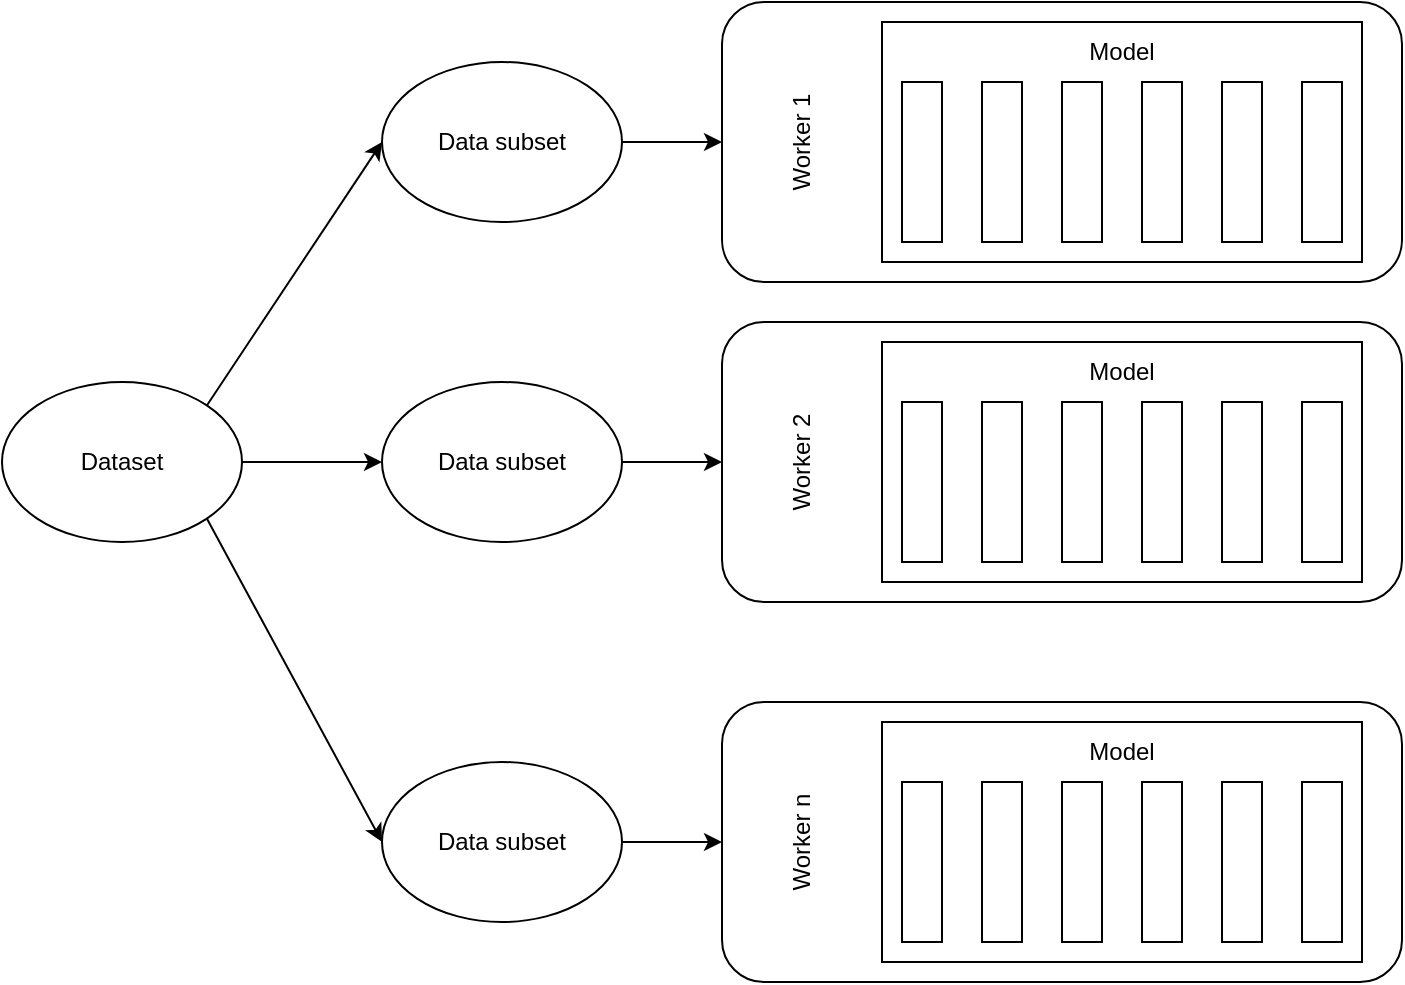 <mxfile version="20.6.0" type="github"><diagram id="6ZvBPVCkC7mr5-TferLe" name="Page-1"><mxGraphModel dx="2058" dy="1139" grid="1" gridSize="10" guides="1" tooltips="1" connect="1" arrows="1" fold="1" page="1" pageScale="1" pageWidth="850" pageHeight="1100" math="0" shadow="0"><root><mxCell id="0"/><mxCell id="1" parent="0"/><mxCell id="09wEj6gycqPAe4AzBepk-14" value="" style="rounded=1;whiteSpace=wrap;html=1;" vertex="1" parent="1"><mxGeometry x="420" y="210" width="340" height="140" as="geometry"/></mxCell><mxCell id="09wEj6gycqPAe4AzBepk-16" value="" style="rounded=0;whiteSpace=wrap;html=1;" vertex="1" parent="1"><mxGeometry x="500" y="220" width="240" height="120" as="geometry"/></mxCell><mxCell id="09wEj6gycqPAe4AzBepk-1" value="" style="rounded=0;whiteSpace=wrap;html=1;" vertex="1" parent="1"><mxGeometry x="510" y="250" width="20" height="80" as="geometry"/></mxCell><mxCell id="09wEj6gycqPAe4AzBepk-2" value="" style="rounded=0;whiteSpace=wrap;html=1;" vertex="1" parent="1"><mxGeometry x="550" y="250" width="20" height="80" as="geometry"/></mxCell><mxCell id="09wEj6gycqPAe4AzBepk-3" value="" style="rounded=0;whiteSpace=wrap;html=1;" vertex="1" parent="1"><mxGeometry x="590" y="250" width="20" height="80" as="geometry"/></mxCell><mxCell id="09wEj6gycqPAe4AzBepk-4" value="" style="rounded=0;whiteSpace=wrap;html=1;" vertex="1" parent="1"><mxGeometry x="630" y="250" width="20" height="80" as="geometry"/></mxCell><mxCell id="09wEj6gycqPAe4AzBepk-5" value="" style="rounded=0;whiteSpace=wrap;html=1;" vertex="1" parent="1"><mxGeometry x="670" y="250" width="20" height="80" as="geometry"/></mxCell><mxCell id="09wEj6gycqPAe4AzBepk-6" value="" style="rounded=0;whiteSpace=wrap;html=1;" vertex="1" parent="1"><mxGeometry x="710" y="250" width="20" height="80" as="geometry"/></mxCell><mxCell id="09wEj6gycqPAe4AzBepk-13" value="Model" style="text;html=1;strokeColor=none;fillColor=none;align=center;verticalAlign=middle;whiteSpace=wrap;rounded=0;" vertex="1" parent="1"><mxGeometry x="525" y="220" width="190" height="30" as="geometry"/></mxCell><mxCell id="09wEj6gycqPAe4AzBepk-15" value="Worker 1" style="text;html=1;strokeColor=none;fillColor=none;align=center;verticalAlign=middle;whiteSpace=wrap;rounded=0;rotation=-90;" vertex="1" parent="1"><mxGeometry x="430" y="265" width="60" height="30" as="geometry"/></mxCell><mxCell id="09wEj6gycqPAe4AzBepk-17" value="" style="rounded=1;whiteSpace=wrap;html=1;" vertex="1" parent="1"><mxGeometry x="420" y="370" width="340" height="140" as="geometry"/></mxCell><mxCell id="09wEj6gycqPAe4AzBepk-18" value="" style="rounded=0;whiteSpace=wrap;html=1;" vertex="1" parent="1"><mxGeometry x="500" y="380" width="240" height="120" as="geometry"/></mxCell><mxCell id="09wEj6gycqPAe4AzBepk-19" value="" style="rounded=0;whiteSpace=wrap;html=1;" vertex="1" parent="1"><mxGeometry x="510" y="410" width="20" height="80" as="geometry"/></mxCell><mxCell id="09wEj6gycqPAe4AzBepk-20" value="" style="rounded=0;whiteSpace=wrap;html=1;" vertex="1" parent="1"><mxGeometry x="550" y="410" width="20" height="80" as="geometry"/></mxCell><mxCell id="09wEj6gycqPAe4AzBepk-21" value="" style="rounded=0;whiteSpace=wrap;html=1;" vertex="1" parent="1"><mxGeometry x="590" y="410" width="20" height="80" as="geometry"/></mxCell><mxCell id="09wEj6gycqPAe4AzBepk-22" value="" style="rounded=0;whiteSpace=wrap;html=1;" vertex="1" parent="1"><mxGeometry x="630" y="410" width="20" height="80" as="geometry"/></mxCell><mxCell id="09wEj6gycqPAe4AzBepk-23" value="" style="rounded=0;whiteSpace=wrap;html=1;" vertex="1" parent="1"><mxGeometry x="670" y="410" width="20" height="80" as="geometry"/></mxCell><mxCell id="09wEj6gycqPAe4AzBepk-24" value="" style="rounded=0;whiteSpace=wrap;html=1;" vertex="1" parent="1"><mxGeometry x="710" y="410" width="20" height="80" as="geometry"/></mxCell><mxCell id="09wEj6gycqPAe4AzBepk-25" value="Model" style="text;html=1;strokeColor=none;fillColor=none;align=center;verticalAlign=middle;whiteSpace=wrap;rounded=0;" vertex="1" parent="1"><mxGeometry x="525" y="380" width="190" height="30" as="geometry"/></mxCell><mxCell id="09wEj6gycqPAe4AzBepk-26" value="Worker 2" style="text;html=1;strokeColor=none;fillColor=none;align=center;verticalAlign=middle;whiteSpace=wrap;rounded=0;rotation=-90;" vertex="1" parent="1"><mxGeometry x="430" y="425" width="60" height="30" as="geometry"/></mxCell><mxCell id="09wEj6gycqPAe4AzBepk-28" value="" style="shape=image;html=1;verticalAlign=top;verticalLabelPosition=bottom;labelBackgroundColor=#ffffff;imageAspect=0;aspect=fixed;image=https://cdn4.iconfinder.com/data/icons/essential-app-1/16/dot-more-menu-hide-128.png;rotation=90;" vertex="1" parent="1"><mxGeometry x="576" y="520" width="28" height="28" as="geometry"/></mxCell><mxCell id="09wEj6gycqPAe4AzBepk-29" value="" style="rounded=1;whiteSpace=wrap;html=1;" vertex="1" parent="1"><mxGeometry x="420" y="560" width="340" height="140" as="geometry"/></mxCell><mxCell id="09wEj6gycqPAe4AzBepk-30" value="" style="rounded=0;whiteSpace=wrap;html=1;" vertex="1" parent="1"><mxGeometry x="500" y="570" width="240" height="120" as="geometry"/></mxCell><mxCell id="09wEj6gycqPAe4AzBepk-31" value="" style="rounded=0;whiteSpace=wrap;html=1;" vertex="1" parent="1"><mxGeometry x="510" y="600" width="20" height="80" as="geometry"/></mxCell><mxCell id="09wEj6gycqPAe4AzBepk-32" value="" style="rounded=0;whiteSpace=wrap;html=1;" vertex="1" parent="1"><mxGeometry x="550" y="600" width="20" height="80" as="geometry"/></mxCell><mxCell id="09wEj6gycqPAe4AzBepk-33" value="" style="rounded=0;whiteSpace=wrap;html=1;" vertex="1" parent="1"><mxGeometry x="590" y="600" width="20" height="80" as="geometry"/></mxCell><mxCell id="09wEj6gycqPAe4AzBepk-34" value="" style="rounded=0;whiteSpace=wrap;html=1;" vertex="1" parent="1"><mxGeometry x="630" y="600" width="20" height="80" as="geometry"/></mxCell><mxCell id="09wEj6gycqPAe4AzBepk-35" value="" style="rounded=0;whiteSpace=wrap;html=1;" vertex="1" parent="1"><mxGeometry x="670" y="600" width="20" height="80" as="geometry"/></mxCell><mxCell id="09wEj6gycqPAe4AzBepk-36" value="" style="rounded=0;whiteSpace=wrap;html=1;" vertex="1" parent="1"><mxGeometry x="710" y="600" width="20" height="80" as="geometry"/></mxCell><mxCell id="09wEj6gycqPAe4AzBepk-37" value="Model" style="text;html=1;strokeColor=none;fillColor=none;align=center;verticalAlign=middle;whiteSpace=wrap;rounded=0;" vertex="1" parent="1"><mxGeometry x="525" y="570" width="190" height="30" as="geometry"/></mxCell><mxCell id="09wEj6gycqPAe4AzBepk-38" value="Worker n" style="text;html=1;strokeColor=none;fillColor=none;align=center;verticalAlign=middle;whiteSpace=wrap;rounded=0;rotation=-90;" vertex="1" parent="1"><mxGeometry x="430" y="615" width="60" height="30" as="geometry"/></mxCell><mxCell id="09wEj6gycqPAe4AzBepk-46" style="edgeStyle=orthogonalEdgeStyle;rounded=0;orthogonalLoop=1;jettySize=auto;html=1;exitX=1;exitY=0.5;exitDx=0;exitDy=0;entryX=0;entryY=0.5;entryDx=0;entryDy=0;" edge="1" parent="1" source="09wEj6gycqPAe4AzBepk-41" target="09wEj6gycqPAe4AzBepk-14"><mxGeometry relative="1" as="geometry"/></mxCell><mxCell id="09wEj6gycqPAe4AzBepk-41" value="Data subset" style="ellipse;whiteSpace=wrap;html=1;" vertex="1" parent="1"><mxGeometry x="250" y="240" width="120" height="80" as="geometry"/></mxCell><mxCell id="09wEj6gycqPAe4AzBepk-45" style="edgeStyle=orthogonalEdgeStyle;rounded=0;orthogonalLoop=1;jettySize=auto;html=1;exitX=1;exitY=0.5;exitDx=0;exitDy=0;entryX=0;entryY=0.5;entryDx=0;entryDy=0;" edge="1" parent="1" source="09wEj6gycqPAe4AzBepk-42" target="09wEj6gycqPAe4AzBepk-17"><mxGeometry relative="1" as="geometry"/></mxCell><mxCell id="09wEj6gycqPAe4AzBepk-42" value="Data subset" style="ellipse;whiteSpace=wrap;html=1;" vertex="1" parent="1"><mxGeometry x="250" y="400" width="120" height="80" as="geometry"/></mxCell><mxCell id="09wEj6gycqPAe4AzBepk-44" style="edgeStyle=orthogonalEdgeStyle;rounded=0;orthogonalLoop=1;jettySize=auto;html=1;exitX=1;exitY=0.5;exitDx=0;exitDy=0;entryX=0;entryY=0.5;entryDx=0;entryDy=0;" edge="1" parent="1" source="09wEj6gycqPAe4AzBepk-43" target="09wEj6gycqPAe4AzBepk-29"><mxGeometry relative="1" as="geometry"/></mxCell><mxCell id="09wEj6gycqPAe4AzBepk-43" value="Data subset" style="ellipse;whiteSpace=wrap;html=1;" vertex="1" parent="1"><mxGeometry x="250" y="590" width="120" height="80" as="geometry"/></mxCell><mxCell id="09wEj6gycqPAe4AzBepk-48" value="" style="endArrow=classic;html=1;rounded=0;entryX=0;entryY=0.5;entryDx=0;entryDy=0;exitX=1;exitY=0;exitDx=0;exitDy=0;" edge="1" parent="1" source="09wEj6gycqPAe4AzBepk-40" target="09wEj6gycqPAe4AzBepk-41"><mxGeometry width="50" height="50" relative="1" as="geometry"><mxPoint x="110" y="360" as="sourcePoint"/><mxPoint x="160" y="310" as="targetPoint"/></mxGeometry></mxCell><mxCell id="09wEj6gycqPAe4AzBepk-49" value="" style="endArrow=classic;html=1;rounded=0;entryX=0;entryY=0.5;entryDx=0;entryDy=0;startArrow=none;" edge="1" parent="1" source="09wEj6gycqPAe4AzBepk-40" target="09wEj6gycqPAe4AzBepk-42"><mxGeometry width="50" height="50" relative="1" as="geometry"><mxPoint x="130" y="440" as="sourcePoint"/><mxPoint x="180" y="390" as="targetPoint"/></mxGeometry></mxCell><mxCell id="09wEj6gycqPAe4AzBepk-50" value="" style="endArrow=classic;html=1;rounded=0;entryX=0;entryY=0.5;entryDx=0;entryDy=0;exitX=1;exitY=1;exitDx=0;exitDy=0;" edge="1" parent="1" source="09wEj6gycqPAe4AzBepk-40" target="09wEj6gycqPAe4AzBepk-43"><mxGeometry width="50" height="50" relative="1" as="geometry"><mxPoint x="60" y="575" as="sourcePoint"/><mxPoint x="110" y="525" as="targetPoint"/></mxGeometry></mxCell><mxCell id="09wEj6gycqPAe4AzBepk-40" value="Dataset" style="ellipse;whiteSpace=wrap;html=1;" vertex="1" parent="1"><mxGeometry x="60" y="400" width="120" height="80" as="geometry"/></mxCell></root></mxGraphModel></diagram></mxfile>
